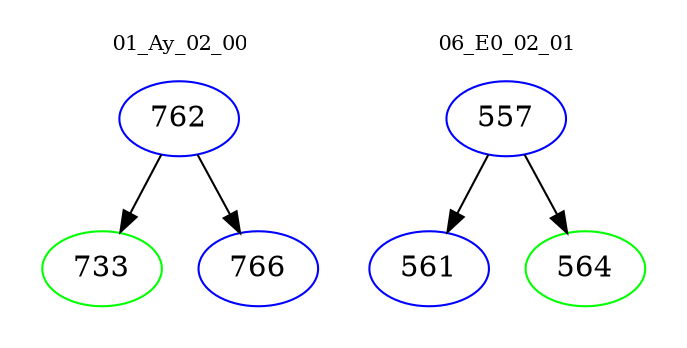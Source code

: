 digraph{
subgraph cluster_0 {
color = white
label = "01_Ay_02_00";
fontsize=10;
T0_762 [label="762", color="blue"]
T0_762 -> T0_733 [color="black"]
T0_733 [label="733", color="green"]
T0_762 -> T0_766 [color="black"]
T0_766 [label="766", color="blue"]
}
subgraph cluster_1 {
color = white
label = "06_E0_02_01";
fontsize=10;
T1_557 [label="557", color="blue"]
T1_557 -> T1_561 [color="black"]
T1_561 [label="561", color="blue"]
T1_557 -> T1_564 [color="black"]
T1_564 [label="564", color="green"]
}
}
